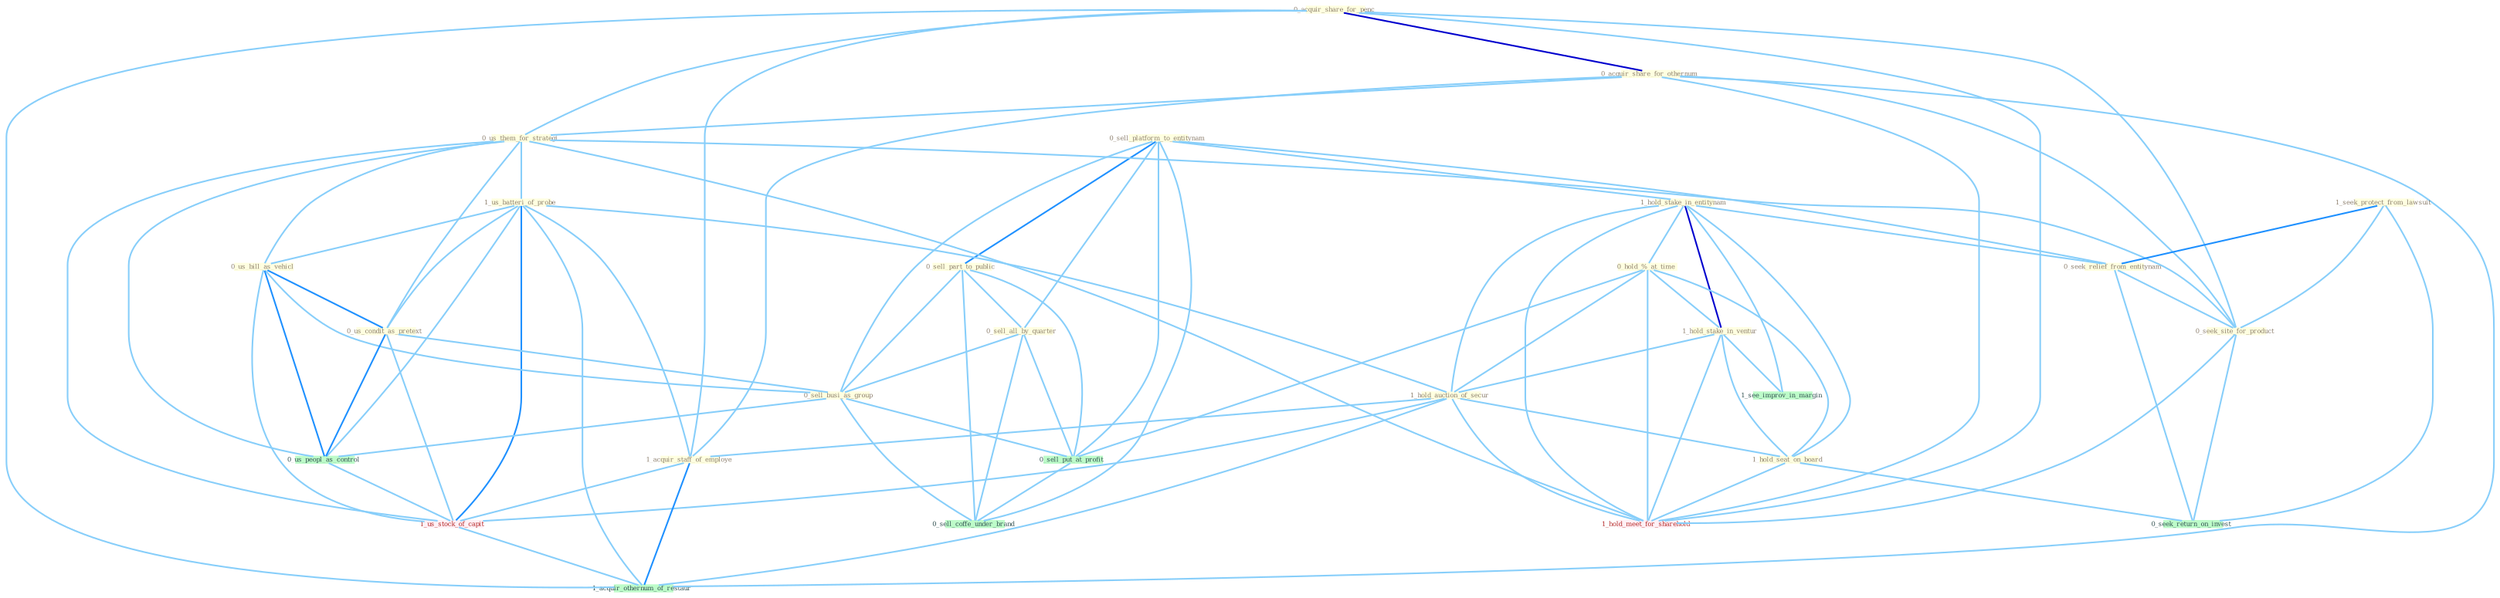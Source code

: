 Graph G{ 
    node
    [shape=polygon,style=filled,width=.5,height=.06,color="#BDFCC9",fixedsize=true,fontsize=4,
    fontcolor="#2f4f4f"];
    {node
    [color="#ffffe0", fontcolor="#8b7d6b"] "0_acquir_share_for_penc " "0_sell_platform_to_entitynam " "0_acquir_share_for_othernum " "1_hold_stake_in_entitynam " "0_hold_%_at_time " "0_us_them_for_strategi " "1_us_batteri_of_probe " "1_hold_stake_in_ventur " "0_us_bill_as_vehicl " "1_hold_auction_of_secur " "0_sell_part_to_public " "0_sell_all_by_quarter " "0_us_condit_as_pretext " "1_seek_protect_from_lawsuit " "0_sell_busi_as_group " "0_seek_relief_from_entitynam " "1_acquir_staff_of_employe " "1_hold_seat_on_board " "0_seek_site_for_product "}
{node [color="#fff0f5", fontcolor="#b22222"] "1_us_stock_of_capit " "1_hold_meet_for_sharehold "}
edge [color="#B0E2FF"];

	"0_acquir_share_for_penc " -- "0_acquir_share_for_othernum " [w="3", color="#0000cd" , len=0.6];
	"0_acquir_share_for_penc " -- "0_us_them_for_strategi " [w="1", color="#87cefa" ];
	"0_acquir_share_for_penc " -- "1_acquir_staff_of_employe " [w="1", color="#87cefa" ];
	"0_acquir_share_for_penc " -- "0_seek_site_for_product " [w="1", color="#87cefa" ];
	"0_acquir_share_for_penc " -- "1_hold_meet_for_sharehold " [w="1", color="#87cefa" ];
	"0_acquir_share_for_penc " -- "1_acquir_othernum_of_restaur " [w="1", color="#87cefa" ];
	"0_sell_platform_to_entitynam " -- "1_hold_stake_in_entitynam " [w="1", color="#87cefa" ];
	"0_sell_platform_to_entitynam " -- "0_sell_part_to_public " [w="2", color="#1e90ff" , len=0.8];
	"0_sell_platform_to_entitynam " -- "0_sell_all_by_quarter " [w="1", color="#87cefa" ];
	"0_sell_platform_to_entitynam " -- "0_sell_busi_as_group " [w="1", color="#87cefa" ];
	"0_sell_platform_to_entitynam " -- "0_seek_relief_from_entitynam " [w="1", color="#87cefa" ];
	"0_sell_platform_to_entitynam " -- "0_sell_put_at_profit " [w="1", color="#87cefa" ];
	"0_sell_platform_to_entitynam " -- "0_sell_coffe_under_brand " [w="1", color="#87cefa" ];
	"0_acquir_share_for_othernum " -- "0_us_them_for_strategi " [w="1", color="#87cefa" ];
	"0_acquir_share_for_othernum " -- "1_acquir_staff_of_employe " [w="1", color="#87cefa" ];
	"0_acquir_share_for_othernum " -- "0_seek_site_for_product " [w="1", color="#87cefa" ];
	"0_acquir_share_for_othernum " -- "1_hold_meet_for_sharehold " [w="1", color="#87cefa" ];
	"0_acquir_share_for_othernum " -- "1_acquir_othernum_of_restaur " [w="1", color="#87cefa" ];
	"1_hold_stake_in_entitynam " -- "0_hold_%_at_time " [w="1", color="#87cefa" ];
	"1_hold_stake_in_entitynam " -- "1_hold_stake_in_ventur " [w="3", color="#0000cd" , len=0.6];
	"1_hold_stake_in_entitynam " -- "1_hold_auction_of_secur " [w="1", color="#87cefa" ];
	"1_hold_stake_in_entitynam " -- "0_seek_relief_from_entitynam " [w="1", color="#87cefa" ];
	"1_hold_stake_in_entitynam " -- "1_hold_seat_on_board " [w="1", color="#87cefa" ];
	"1_hold_stake_in_entitynam " -- "1_see_improv_in_margin " [w="1", color="#87cefa" ];
	"1_hold_stake_in_entitynam " -- "1_hold_meet_for_sharehold " [w="1", color="#87cefa" ];
	"0_hold_%_at_time " -- "1_hold_stake_in_ventur " [w="1", color="#87cefa" ];
	"0_hold_%_at_time " -- "1_hold_auction_of_secur " [w="1", color="#87cefa" ];
	"0_hold_%_at_time " -- "1_hold_seat_on_board " [w="1", color="#87cefa" ];
	"0_hold_%_at_time " -- "0_sell_put_at_profit " [w="1", color="#87cefa" ];
	"0_hold_%_at_time " -- "1_hold_meet_for_sharehold " [w="1", color="#87cefa" ];
	"0_us_them_for_strategi " -- "1_us_batteri_of_probe " [w="1", color="#87cefa" ];
	"0_us_them_for_strategi " -- "0_us_bill_as_vehicl " [w="1", color="#87cefa" ];
	"0_us_them_for_strategi " -- "0_us_condit_as_pretext " [w="1", color="#87cefa" ];
	"0_us_them_for_strategi " -- "0_seek_site_for_product " [w="1", color="#87cefa" ];
	"0_us_them_for_strategi " -- "0_us_peopl_as_control " [w="1", color="#87cefa" ];
	"0_us_them_for_strategi " -- "1_us_stock_of_capit " [w="1", color="#87cefa" ];
	"0_us_them_for_strategi " -- "1_hold_meet_for_sharehold " [w="1", color="#87cefa" ];
	"1_us_batteri_of_probe " -- "0_us_bill_as_vehicl " [w="1", color="#87cefa" ];
	"1_us_batteri_of_probe " -- "1_hold_auction_of_secur " [w="1", color="#87cefa" ];
	"1_us_batteri_of_probe " -- "0_us_condit_as_pretext " [w="1", color="#87cefa" ];
	"1_us_batteri_of_probe " -- "1_acquir_staff_of_employe " [w="1", color="#87cefa" ];
	"1_us_batteri_of_probe " -- "0_us_peopl_as_control " [w="1", color="#87cefa" ];
	"1_us_batteri_of_probe " -- "1_us_stock_of_capit " [w="2", color="#1e90ff" , len=0.8];
	"1_us_batteri_of_probe " -- "1_acquir_othernum_of_restaur " [w="1", color="#87cefa" ];
	"1_hold_stake_in_ventur " -- "1_hold_auction_of_secur " [w="1", color="#87cefa" ];
	"1_hold_stake_in_ventur " -- "1_hold_seat_on_board " [w="1", color="#87cefa" ];
	"1_hold_stake_in_ventur " -- "1_see_improv_in_margin " [w="1", color="#87cefa" ];
	"1_hold_stake_in_ventur " -- "1_hold_meet_for_sharehold " [w="1", color="#87cefa" ];
	"0_us_bill_as_vehicl " -- "0_us_condit_as_pretext " [w="2", color="#1e90ff" , len=0.8];
	"0_us_bill_as_vehicl " -- "0_sell_busi_as_group " [w="1", color="#87cefa" ];
	"0_us_bill_as_vehicl " -- "0_us_peopl_as_control " [w="2", color="#1e90ff" , len=0.8];
	"0_us_bill_as_vehicl " -- "1_us_stock_of_capit " [w="1", color="#87cefa" ];
	"1_hold_auction_of_secur " -- "1_acquir_staff_of_employe " [w="1", color="#87cefa" ];
	"1_hold_auction_of_secur " -- "1_hold_seat_on_board " [w="1", color="#87cefa" ];
	"1_hold_auction_of_secur " -- "1_us_stock_of_capit " [w="1", color="#87cefa" ];
	"1_hold_auction_of_secur " -- "1_hold_meet_for_sharehold " [w="1", color="#87cefa" ];
	"1_hold_auction_of_secur " -- "1_acquir_othernum_of_restaur " [w="1", color="#87cefa" ];
	"0_sell_part_to_public " -- "0_sell_all_by_quarter " [w="1", color="#87cefa" ];
	"0_sell_part_to_public " -- "0_sell_busi_as_group " [w="1", color="#87cefa" ];
	"0_sell_part_to_public " -- "0_sell_put_at_profit " [w="1", color="#87cefa" ];
	"0_sell_part_to_public " -- "0_sell_coffe_under_brand " [w="1", color="#87cefa" ];
	"0_sell_all_by_quarter " -- "0_sell_busi_as_group " [w="1", color="#87cefa" ];
	"0_sell_all_by_quarter " -- "0_sell_put_at_profit " [w="1", color="#87cefa" ];
	"0_sell_all_by_quarter " -- "0_sell_coffe_under_brand " [w="1", color="#87cefa" ];
	"0_us_condit_as_pretext " -- "0_sell_busi_as_group " [w="1", color="#87cefa" ];
	"0_us_condit_as_pretext " -- "0_us_peopl_as_control " [w="2", color="#1e90ff" , len=0.8];
	"0_us_condit_as_pretext " -- "1_us_stock_of_capit " [w="1", color="#87cefa" ];
	"1_seek_protect_from_lawsuit " -- "0_seek_relief_from_entitynam " [w="2", color="#1e90ff" , len=0.8];
	"1_seek_protect_from_lawsuit " -- "0_seek_site_for_product " [w="1", color="#87cefa" ];
	"1_seek_protect_from_lawsuit " -- "0_seek_return_on_invest " [w="1", color="#87cefa" ];
	"0_sell_busi_as_group " -- "0_us_peopl_as_control " [w="1", color="#87cefa" ];
	"0_sell_busi_as_group " -- "0_sell_put_at_profit " [w="1", color="#87cefa" ];
	"0_sell_busi_as_group " -- "0_sell_coffe_under_brand " [w="1", color="#87cefa" ];
	"0_seek_relief_from_entitynam " -- "0_seek_site_for_product " [w="1", color="#87cefa" ];
	"0_seek_relief_from_entitynam " -- "0_seek_return_on_invest " [w="1", color="#87cefa" ];
	"1_acquir_staff_of_employe " -- "1_us_stock_of_capit " [w="1", color="#87cefa" ];
	"1_acquir_staff_of_employe " -- "1_acquir_othernum_of_restaur " [w="2", color="#1e90ff" , len=0.8];
	"1_hold_seat_on_board " -- "0_seek_return_on_invest " [w="1", color="#87cefa" ];
	"1_hold_seat_on_board " -- "1_hold_meet_for_sharehold " [w="1", color="#87cefa" ];
	"0_seek_site_for_product " -- "0_seek_return_on_invest " [w="1", color="#87cefa" ];
	"0_seek_site_for_product " -- "1_hold_meet_for_sharehold " [w="1", color="#87cefa" ];
	"0_us_peopl_as_control " -- "1_us_stock_of_capit " [w="1", color="#87cefa" ];
	"0_sell_put_at_profit " -- "0_sell_coffe_under_brand " [w="1", color="#87cefa" ];
	"1_us_stock_of_capit " -- "1_acquir_othernum_of_restaur " [w="1", color="#87cefa" ];
}